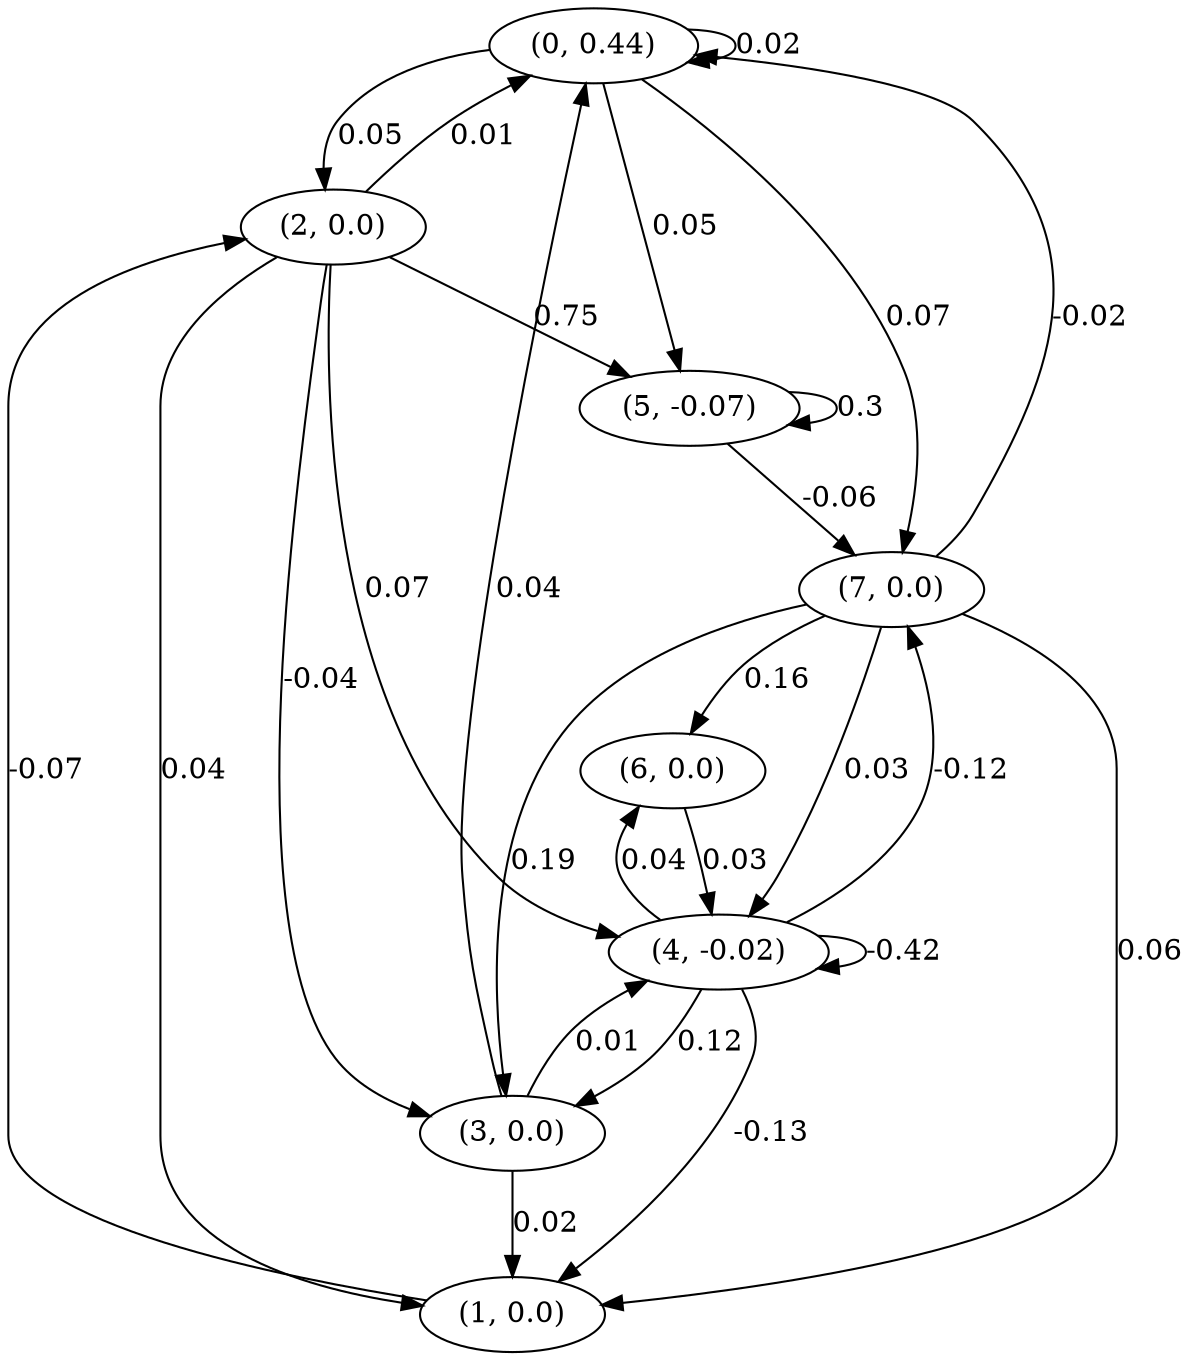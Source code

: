 digraph {
    0 [ label = "(0, 0.44)" ]
    1 [ label = "(1, 0.0)" ]
    2 [ label = "(2, 0.0)" ]
    3 [ label = "(3, 0.0)" ]
    4 [ label = "(4, -0.02)" ]
    5 [ label = "(5, -0.07)" ]
    6 [ label = "(6, 0.0)" ]
    7 [ label = "(7, 0.0)" ]
    0 -> 0 [ label = "0.02" ]
    4 -> 4 [ label = "-0.42" ]
    5 -> 5 [ label = "0.3" ]
    2 -> 0 [ label = "0.01" ]
    3 -> 0 [ label = "0.04" ]
    7 -> 0 [ label = "-0.02" ]
    2 -> 1 [ label = "0.04" ]
    3 -> 1 [ label = "0.02" ]
    4 -> 1 [ label = "-0.13" ]
    7 -> 1 [ label = "0.06" ]
    0 -> 2 [ label = "0.05" ]
    1 -> 2 [ label = "-0.07" ]
    2 -> 3 [ label = "-0.04" ]
    4 -> 3 [ label = "0.12" ]
    7 -> 3 [ label = "0.19" ]
    2 -> 4 [ label = "0.07" ]
    3 -> 4 [ label = "0.01" ]
    6 -> 4 [ label = "0.03" ]
    7 -> 4 [ label = "0.03" ]
    0 -> 5 [ label = "0.05" ]
    2 -> 5 [ label = "0.75" ]
    4 -> 6 [ label = "0.04" ]
    7 -> 6 [ label = "0.16" ]
    0 -> 7 [ label = "0.07" ]
    4 -> 7 [ label = "-0.12" ]
    5 -> 7 [ label = "-0.06" ]
}

